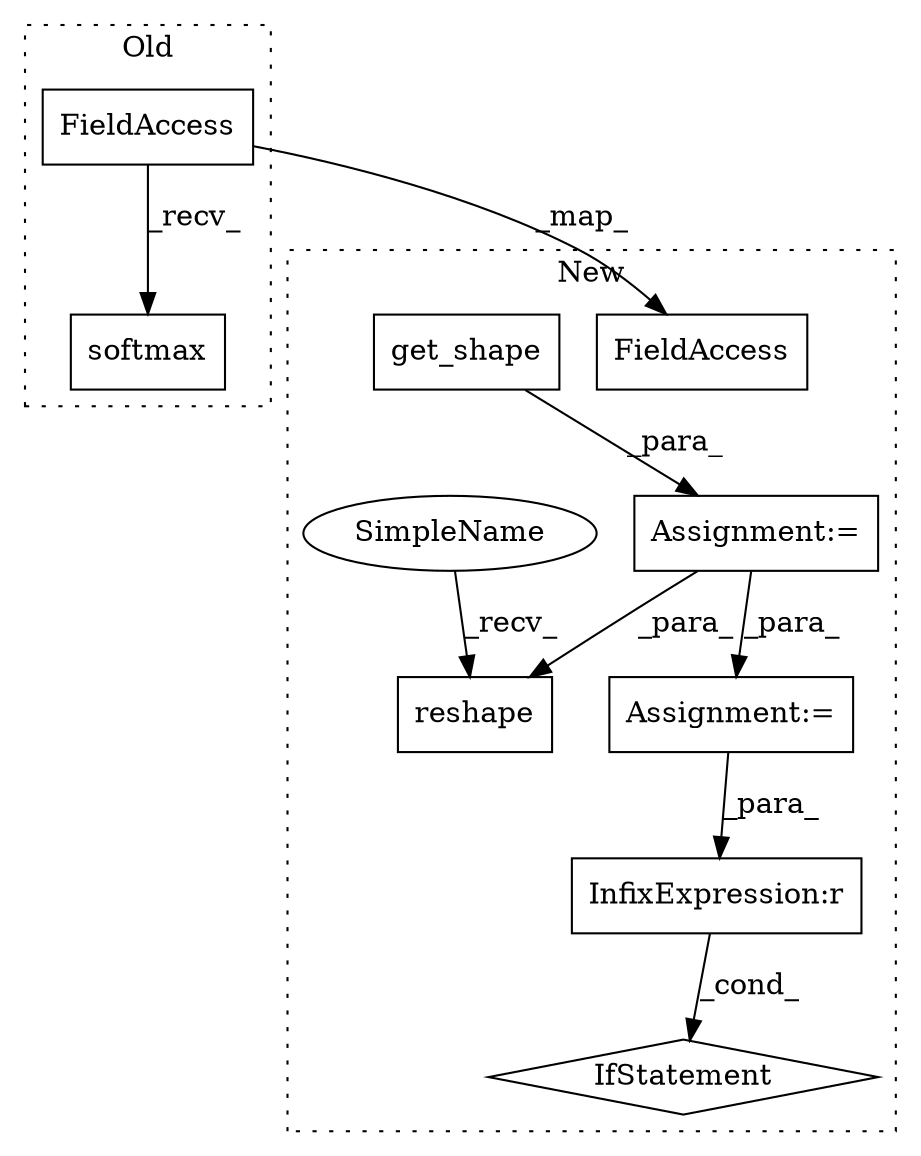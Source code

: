 digraph G {
subgraph cluster0 {
1 [label="softmax" a="32" s="2487,2537" l="8,1" shape="box"];
5 [label="FieldAccess" a="22" s="2473" l="13" shape="box"];
label = "Old";
style="dotted";
}
subgraph cluster1 {
2 [label="reshape" a="32" s="2476,2513" l="8,1" shape="box"];
3 [label="Assignment:=" a="7" s="2336" l="1" shape="box"];
4 [label="FieldAccess" a="22" s="2270" l="13" shape="box"];
6 [label="IfStatement" a="25" s="2775,2818" l="4,2" shape="diamond"];
7 [label="get_shape" a="32" s="2344" l="11" shape="box"];
8 [label="InfixExpression:r" a="27" s="2813" l="4" shape="box"];
9 [label="Assignment:=" a="7" s="2713" l="1" shape="box"];
10 [label="SimpleName" a="42" s="2465" l="10" shape="ellipse"];
label = "New";
style="dotted";
}
3 -> 9 [label="_para_"];
3 -> 2 [label="_para_"];
5 -> 1 [label="_recv_"];
5 -> 4 [label="_map_"];
7 -> 3 [label="_para_"];
8 -> 6 [label="_cond_"];
9 -> 8 [label="_para_"];
10 -> 2 [label="_recv_"];
}